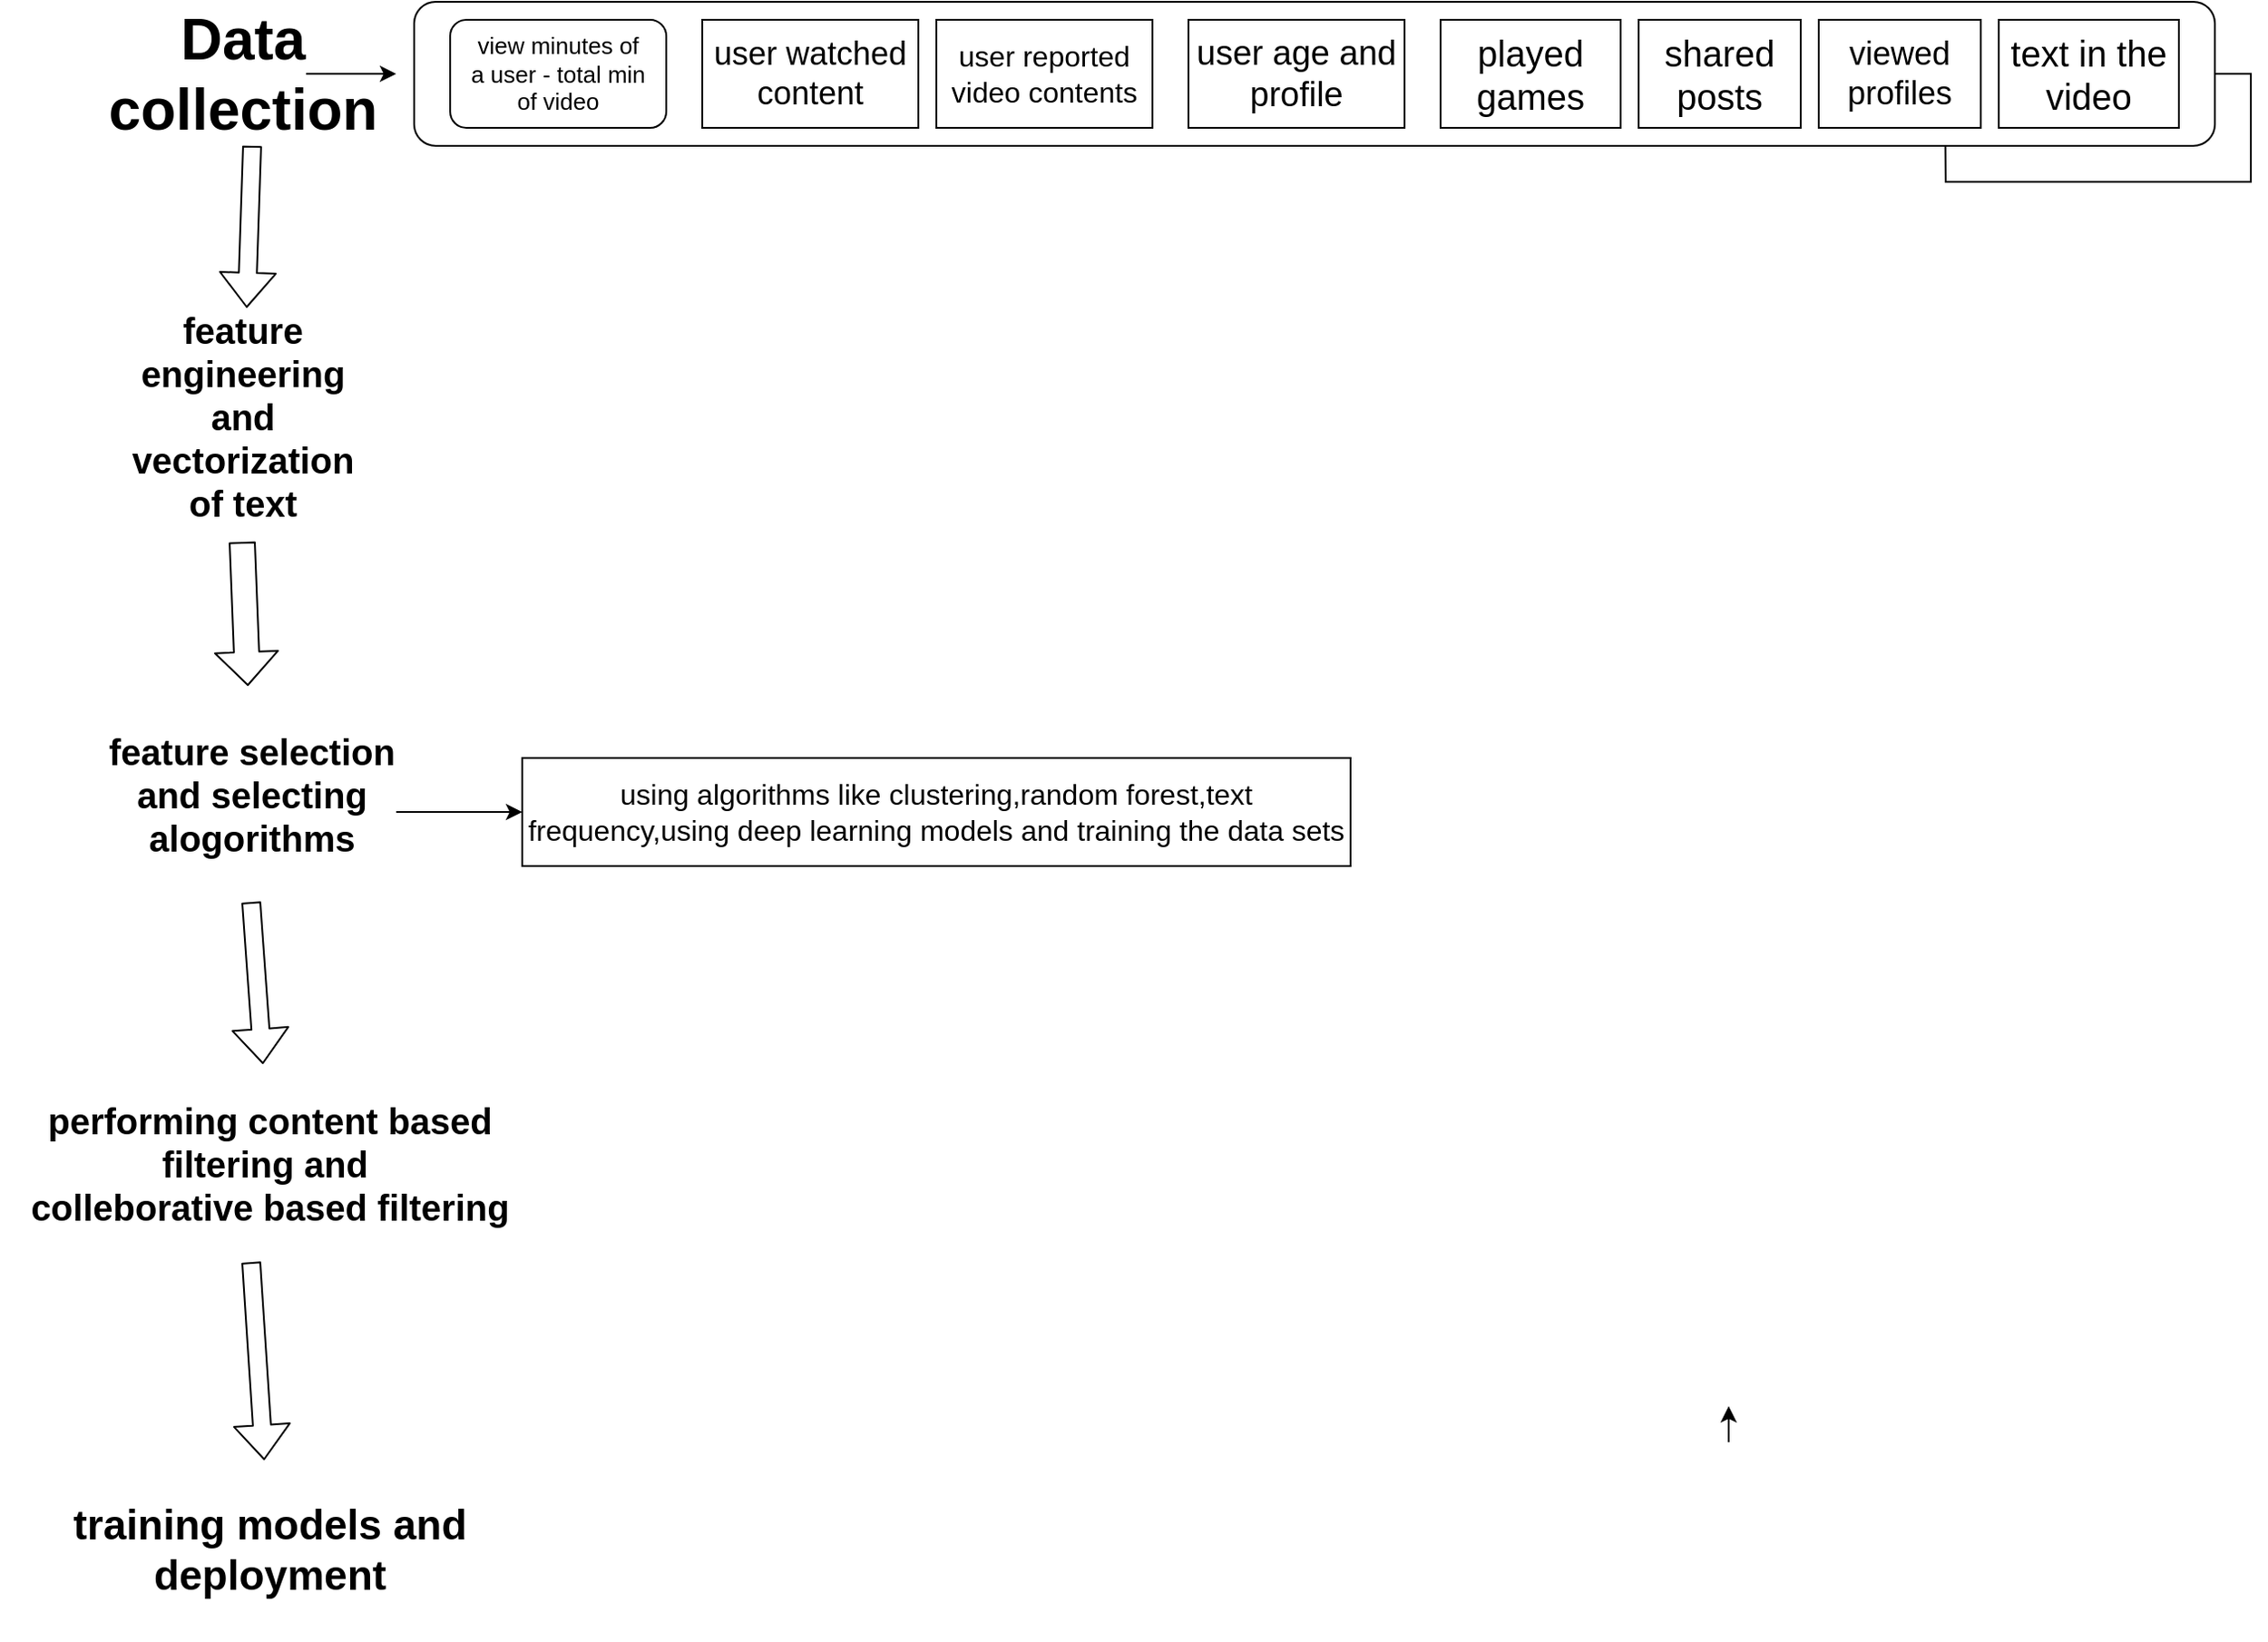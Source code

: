 <mxfile version="12.4.8" type="github"><diagram id="OVlw9xZpCkRKaeFec-SI" name="Page-1"><mxGraphModel dx="2037" dy="1308" grid="1" gridSize="10" guides="1" tooltips="1" connect="1" arrows="1" fold="1" page="1" pageScale="1" pageWidth="1169" pageHeight="826" math="0" shadow="0"><root><mxCell id="0"/><mxCell id="1" parent="0"/><mxCell id="qlcv0An8OdobdTUchAbr-4" style="edgeStyle=orthogonalEdgeStyle;rounded=0;orthogonalLoop=1;jettySize=auto;html=1;exitX=1;exitY=0;exitDx=0;exitDy=0;" parent="1" edge="1"><mxGeometry relative="1" as="geometry"><mxPoint x="860" as="targetPoint"/><mxPoint x="860" y="20" as="sourcePoint"/></mxGeometry></mxCell><mxCell id="qlcv0An8OdobdTUchAbr-19" style="edgeStyle=orthogonalEdgeStyle;rounded=0;orthogonalLoop=1;jettySize=auto;html=1;exitX=1;exitY=0.5;exitDx=0;exitDy=0;fontSize=12;" parent="1" source="qlcv0An8OdobdTUchAbr-10" edge="1"><mxGeometry relative="1" as="geometry"><mxPoint x="980" y="-740" as="targetPoint"/></mxGeometry></mxCell><mxCell id="qlcv0An8OdobdTUchAbr-10" value="" style="rounded=1;whiteSpace=wrap;html=1;" parent="1" vertex="1"><mxGeometry x="130" y="-780" width="1000" height="80" as="geometry"/></mxCell><mxCell id="qlcv0An8OdobdTUchAbr-11" value="Data collection" style="text;html=1;strokeColor=none;fillColor=none;align=center;verticalAlign=middle;whiteSpace=wrap;rounded=0;fontSize=32;fontStyle=1" parent="1" vertex="1"><mxGeometry y="-760" width="70" height="40" as="geometry"/></mxCell><mxCell id="qlcv0An8OdobdTUchAbr-12" value="" style="rounded=1;whiteSpace=wrap;html=1;" parent="1" vertex="1"><mxGeometry x="150" y="-770" width="120" height="60" as="geometry"/></mxCell><mxCell id="qlcv0An8OdobdTUchAbr-13" value="view minutes of a user - total min of video" style="text;html=1;strokeColor=none;fillColor=none;align=center;verticalAlign=middle;whiteSpace=wrap;rounded=0;fontSize=13;" parent="1" vertex="1"><mxGeometry x="160" y="-760" width="100" height="40" as="geometry"/></mxCell><mxCell id="qlcv0An8OdobdTUchAbr-14" value="user watched content" style="rounded=0;whiteSpace=wrap;html=1;fontSize=18;" parent="1" vertex="1"><mxGeometry x="290" y="-770" width="120" height="60" as="geometry"/></mxCell><mxCell id="qlcv0An8OdobdTUchAbr-15" value="user reported video contents" style="rounded=0;whiteSpace=wrap;html=1;fontSize=16;" parent="1" vertex="1"><mxGeometry x="420" y="-770" width="120" height="60" as="geometry"/></mxCell><mxCell id="qlcv0An8OdobdTUchAbr-16" value="user age and profile" style="rounded=0;whiteSpace=wrap;html=1;fontSize=19;" parent="1" vertex="1"><mxGeometry x="560" y="-770" width="120" height="60" as="geometry"/></mxCell><mxCell id="qlcv0An8OdobdTUchAbr-17" value="played games" style="rounded=0;whiteSpace=wrap;html=1;fontSize=20;" parent="1" vertex="1"><mxGeometry x="700" y="-770" width="100" height="60" as="geometry"/></mxCell><mxCell id="qlcv0An8OdobdTUchAbr-18" value="shared posts" style="rounded=0;whiteSpace=wrap;html=1;fontSize=20;" parent="1" vertex="1"><mxGeometry x="810" y="-770" width="90" height="60" as="geometry"/></mxCell><mxCell id="qlcv0An8OdobdTUchAbr-20" value="viewed profiles" style="rounded=0;whiteSpace=wrap;html=1;fontSize=18;" parent="1" vertex="1"><mxGeometry x="910" y="-770" width="90" height="60" as="geometry"/></mxCell><mxCell id="qlcv0An8OdobdTUchAbr-22" value="text in the video" style="rounded=0;whiteSpace=wrap;html=1;fontSize=20;" parent="1" vertex="1"><mxGeometry x="1010" y="-770" width="100" height="60" as="geometry"/></mxCell><mxCell id="qlcv0An8OdobdTUchAbr-24" value="" style="shape=flexArrow;endArrow=classic;html=1;fontSize=12;" parent="1" target="qlcv0An8OdobdTUchAbr-25" edge="1"><mxGeometry width="50" height="50" relative="1" as="geometry"><mxPoint x="40" y="-700" as="sourcePoint"/><mxPoint x="40" y="-610" as="targetPoint"/></mxGeometry></mxCell><mxCell id="qlcv0An8OdobdTUchAbr-25" value="feature engineering and vectorization of text" style="text;html=1;strokeColor=none;fillColor=none;align=center;verticalAlign=middle;whiteSpace=wrap;rounded=0;fontSize=20;fontStyle=1" parent="1" vertex="1"><mxGeometry x="-30" y="-610" width="130" height="120" as="geometry"/></mxCell><mxCell id="qlcv0An8OdobdTUchAbr-26" value="" style="shape=flexArrow;endArrow=classic;html=1;fontSize=20;width=14;endSize=5.79;" parent="1" target="qlcv0An8OdobdTUchAbr-27" edge="1"><mxGeometry width="50" height="50" relative="1" as="geometry"><mxPoint x="34.5" y="-480" as="sourcePoint"/><mxPoint x="34.5" y="-390" as="targetPoint"/></mxGeometry></mxCell><mxCell id="qlcv0An8OdobdTUchAbr-27" value="feature selection and selecting alogorithms" style="text;html=1;strokeColor=none;fillColor=none;align=center;verticalAlign=middle;whiteSpace=wrap;rounded=0;fontStyle=1;fontSize=20;" parent="1" vertex="1"><mxGeometry x="-60" y="-400" width="200" height="120" as="geometry"/></mxCell><mxCell id="qlcv0An8OdobdTUchAbr-28" value="" style="endArrow=classic;html=1;fontSize=20;" parent="1" source="qlcv0An8OdobdTUchAbr-11" edge="1"><mxGeometry width="50" height="50" relative="1" as="geometry"><mxPoint x="100" y="-770" as="sourcePoint"/><mxPoint x="120" y="-740" as="targetPoint"/></mxGeometry></mxCell><mxCell id="qlcv0An8OdobdTUchAbr-30" value="" style="endArrow=classic;html=1;fontSize=20;" parent="1" edge="1"><mxGeometry width="50" height="50" relative="1" as="geometry"><mxPoint x="120" y="-330" as="sourcePoint"/><mxPoint x="190" y="-330" as="targetPoint"/></mxGeometry></mxCell><mxCell id="qlcv0An8OdobdTUchAbr-32" value="&lt;font style=&quot;font-size: 16px&quot;&gt;using algorithms like clustering,random forest,text frequency,using deep learning models and training the data sets&lt;/font&gt;" style="rounded=0;whiteSpace=wrap;html=1;fontSize=12;" parent="1" vertex="1"><mxGeometry x="190" y="-360" width="460" height="60" as="geometry"/></mxCell><mxCell id="qlcv0An8OdobdTUchAbr-34" value="" style="shape=flexArrow;endArrow=classic;html=1;fontSize=12;" parent="1" target="qlcv0An8OdobdTUchAbr-35" edge="1"><mxGeometry width="50" height="50" relative="1" as="geometry"><mxPoint x="39.5" y="-280" as="sourcePoint"/><mxPoint x="40" y="-180" as="targetPoint"/></mxGeometry></mxCell><mxCell id="qlcv0An8OdobdTUchAbr-35" value="performing content based filtering and&amp;nbsp;&lt;br&gt;colleborative based filtering" style="text;html=1;strokeColor=none;fillColor=none;align=center;verticalAlign=middle;whiteSpace=wrap;rounded=0;fontStyle=1;fontSize=20;" parent="1" vertex="1"><mxGeometry x="-90" y="-190" width="280" height="110" as="geometry"/></mxCell><mxCell id="qlcv0An8OdobdTUchAbr-37" value="" style="shape=flexArrow;endArrow=classic;html=1;fontSize=20;" parent="1" target="qlcv0An8OdobdTUchAbr-38" edge="1"><mxGeometry width="50" height="50" relative="1" as="geometry"><mxPoint x="39.5" y="-80" as="sourcePoint"/><mxPoint x="39.5" y="30" as="targetPoint"/></mxGeometry></mxCell><mxCell id="qlcv0An8OdobdTUchAbr-38" value="&lt;font style=&quot;font-size: 23px;&quot;&gt;training models and deployment&lt;/font&gt;" style="text;html=1;strokeColor=none;fillColor=none;align=center;verticalAlign=middle;whiteSpace=wrap;rounded=0;fontStyle=1;fontSize=23;" parent="1" vertex="1"><mxGeometry x="-100" y="30" width="300" height="100" as="geometry"/></mxCell></root></mxGraphModel></diagram></mxfile>